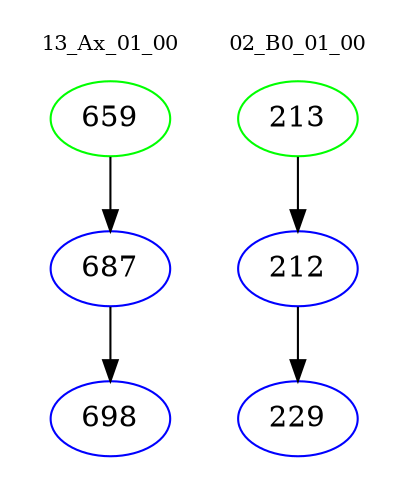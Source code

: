 digraph{
subgraph cluster_0 {
color = white
label = "13_Ax_01_00";
fontsize=10;
T0_659 [label="659", color="green"]
T0_659 -> T0_687 [color="black"]
T0_687 [label="687", color="blue"]
T0_687 -> T0_698 [color="black"]
T0_698 [label="698", color="blue"]
}
subgraph cluster_1 {
color = white
label = "02_B0_01_00";
fontsize=10;
T1_213 [label="213", color="green"]
T1_213 -> T1_212 [color="black"]
T1_212 [label="212", color="blue"]
T1_212 -> T1_229 [color="black"]
T1_229 [label="229", color="blue"]
}
}
